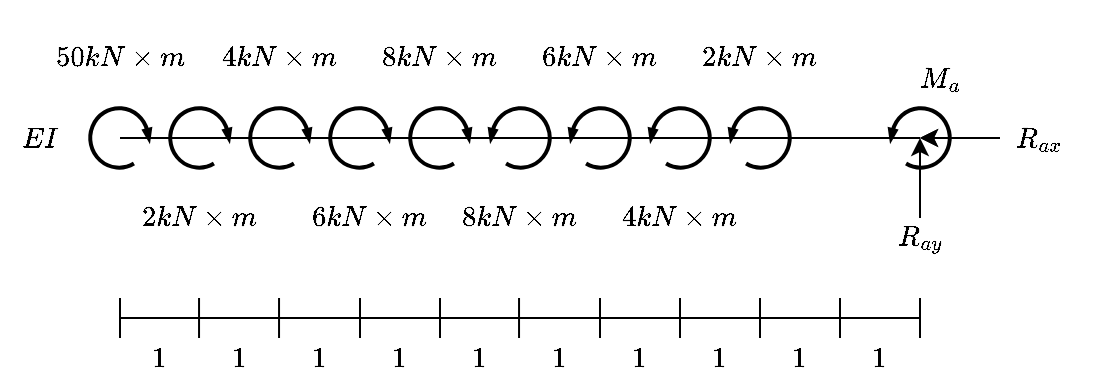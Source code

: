 <mxfile version="15.2.9" type="device"><diagram id="3wqxQpXpAx_bmg-5b5vm" name="Page-1"><mxGraphModel dx="813" dy="430" grid="1" gridSize="10" guides="1" tooltips="1" connect="1" arrows="1" fold="1" page="1" pageScale="1" pageWidth="850" pageHeight="1100" math="1" shadow="0"><root><mxCell id="0"/><mxCell id="1" parent="0"/><mxCell id="gDfdoqJfJN4b6E0qXy2k-1" value="" style="endArrow=none;html=1;startArrow=none;" edge="1" parent="1"><mxGeometry width="50" height="50" relative="1" as="geometry"><mxPoint x="160" y="320" as="sourcePoint"/><mxPoint x="560" y="320" as="targetPoint"/></mxGeometry></mxCell><mxCell id="gDfdoqJfJN4b6E0qXy2k-3" value="" style="endArrow=classic;html=1;" edge="1" parent="1"><mxGeometry width="50" height="50" relative="1" as="geometry"><mxPoint x="600" y="320" as="sourcePoint"/><mxPoint x="560" y="320" as="targetPoint"/></mxGeometry></mxCell><mxCell id="gDfdoqJfJN4b6E0qXy2k-6" value="" style="endArrow=classic;html=1;startArrow=none;" edge="1" parent="1"><mxGeometry width="50" height="50" relative="1" as="geometry"><mxPoint x="570" y="320" as="sourcePoint"/><mxPoint x="560" y="320" as="targetPoint"/></mxGeometry></mxCell><mxCell id="gDfdoqJfJN4b6E0qXy2k-7" value="&lt;div&gt;$$R_{ay}$$&lt;/div&gt;" style="text;html=1;strokeColor=none;fillColor=none;align=center;verticalAlign=middle;whiteSpace=wrap;rounded=0;" vertex="1" parent="1"><mxGeometry x="540" y="360" width="40" height="20" as="geometry"/></mxCell><mxCell id="gDfdoqJfJN4b6E0qXy2k-79" value="$$50 kN \times m $$" style="text;html=1;strokeColor=none;fillColor=none;align=center;verticalAlign=middle;whiteSpace=wrap;rounded=0;" vertex="1" parent="1"><mxGeometry x="140" y="270" width="40" height="20" as="geometry"/></mxCell><mxCell id="gDfdoqJfJN4b6E0qXy2k-80" value="$$EI$$" style="text;html=1;strokeColor=none;fillColor=none;align=center;verticalAlign=middle;whiteSpace=wrap;rounded=0;" vertex="1" parent="1"><mxGeometry x="100" y="310" width="40" height="20" as="geometry"/></mxCell><mxCell id="gDfdoqJfJN4b6E0qXy2k-81" value="" style="group" vertex="1" connectable="0" parent="1"><mxGeometry x="160" y="400" width="400" height="40" as="geometry"/></mxCell><mxCell id="gDfdoqJfJN4b6E0qXy2k-82" value="" style="endArrow=none;html=1;" edge="1" parent="gDfdoqJfJN4b6E0qXy2k-81"><mxGeometry width="50" height="50" relative="1" as="geometry"><mxPoint y="10" as="sourcePoint"/><mxPoint x="400" y="10" as="targetPoint"/></mxGeometry></mxCell><mxCell id="gDfdoqJfJN4b6E0qXy2k-83" value="" style="endArrow=none;html=1;" edge="1" parent="gDfdoqJfJN4b6E0qXy2k-81"><mxGeometry width="50" height="50" relative="1" as="geometry"><mxPoint y="20" as="sourcePoint"/><mxPoint as="targetPoint"/></mxGeometry></mxCell><mxCell id="gDfdoqJfJN4b6E0qXy2k-84" value="" style="endArrow=none;html=1;" edge="1" parent="gDfdoqJfJN4b6E0qXy2k-81"><mxGeometry width="50" height="50" relative="1" as="geometry"><mxPoint x="39.52" y="20" as="sourcePoint"/><mxPoint x="39.52" as="targetPoint"/></mxGeometry></mxCell><mxCell id="gDfdoqJfJN4b6E0qXy2k-85" value="" style="endArrow=none;html=1;" edge="1" parent="gDfdoqJfJN4b6E0qXy2k-81"><mxGeometry width="50" height="50" relative="1" as="geometry"><mxPoint x="79.52" y="20" as="sourcePoint"/><mxPoint x="79.52" as="targetPoint"/></mxGeometry></mxCell><mxCell id="gDfdoqJfJN4b6E0qXy2k-86" value="" style="endArrow=none;html=1;" edge="1" parent="gDfdoqJfJN4b6E0qXy2k-81"><mxGeometry width="50" height="50" relative="1" as="geometry"><mxPoint x="120" y="20" as="sourcePoint"/><mxPoint x="120" as="targetPoint"/></mxGeometry></mxCell><mxCell id="gDfdoqJfJN4b6E0qXy2k-87" value="" style="endArrow=none;html=1;" edge="1" parent="gDfdoqJfJN4b6E0qXy2k-81"><mxGeometry width="50" height="50" relative="1" as="geometry"><mxPoint x="160" y="20" as="sourcePoint"/><mxPoint x="160" as="targetPoint"/></mxGeometry></mxCell><mxCell id="gDfdoqJfJN4b6E0qXy2k-88" value="" style="endArrow=none;html=1;" edge="1" parent="gDfdoqJfJN4b6E0qXy2k-81"><mxGeometry width="50" height="50" relative="1" as="geometry"><mxPoint x="199.52" y="20" as="sourcePoint"/><mxPoint x="199.52" as="targetPoint"/></mxGeometry></mxCell><mxCell id="gDfdoqJfJN4b6E0qXy2k-89" value="" style="endArrow=none;html=1;" edge="1" parent="gDfdoqJfJN4b6E0qXy2k-81"><mxGeometry width="50" height="50" relative="1" as="geometry"><mxPoint x="240" y="20" as="sourcePoint"/><mxPoint x="240" as="targetPoint"/></mxGeometry></mxCell><mxCell id="gDfdoqJfJN4b6E0qXy2k-90" value="" style="endArrow=none;html=1;" edge="1" parent="gDfdoqJfJN4b6E0qXy2k-81"><mxGeometry width="50" height="50" relative="1" as="geometry"><mxPoint x="280" y="20" as="sourcePoint"/><mxPoint x="280" as="targetPoint"/></mxGeometry></mxCell><mxCell id="gDfdoqJfJN4b6E0qXy2k-91" value="" style="endArrow=none;html=1;" edge="1" parent="gDfdoqJfJN4b6E0qXy2k-81"><mxGeometry width="50" height="50" relative="1" as="geometry"><mxPoint x="320" y="20" as="sourcePoint"/><mxPoint x="320" as="targetPoint"/></mxGeometry></mxCell><mxCell id="gDfdoqJfJN4b6E0qXy2k-92" value="" style="endArrow=none;html=1;" edge="1" parent="gDfdoqJfJN4b6E0qXy2k-81"><mxGeometry width="50" height="50" relative="1" as="geometry"><mxPoint x="360" y="20" as="sourcePoint"/><mxPoint x="360" as="targetPoint"/></mxGeometry></mxCell><mxCell id="gDfdoqJfJN4b6E0qXy2k-93" value="" style="endArrow=none;html=1;" edge="1" parent="gDfdoqJfJN4b6E0qXy2k-81"><mxGeometry width="50" height="50" relative="1" as="geometry"><mxPoint x="400" y="20" as="sourcePoint"/><mxPoint x="400" as="targetPoint"/></mxGeometry></mxCell><mxCell id="gDfdoqJfJN4b6E0qXy2k-94" value="$$1$$" style="text;html=1;strokeColor=none;fillColor=none;align=center;verticalAlign=middle;whiteSpace=wrap;rounded=0;" vertex="1" parent="gDfdoqJfJN4b6E0qXy2k-81"><mxGeometry y="20" width="40" height="20" as="geometry"/></mxCell><mxCell id="gDfdoqJfJN4b6E0qXy2k-95" value="$$1$$" style="text;html=1;strokeColor=none;fillColor=none;align=center;verticalAlign=middle;whiteSpace=wrap;rounded=0;" vertex="1" parent="gDfdoqJfJN4b6E0qXy2k-81"><mxGeometry x="40" y="20" width="40" height="20" as="geometry"/></mxCell><mxCell id="gDfdoqJfJN4b6E0qXy2k-96" value="$$1$$" style="text;html=1;strokeColor=none;fillColor=none;align=center;verticalAlign=middle;whiteSpace=wrap;rounded=0;" vertex="1" parent="gDfdoqJfJN4b6E0qXy2k-81"><mxGeometry x="80" y="20" width="40" height="20" as="geometry"/></mxCell><mxCell id="gDfdoqJfJN4b6E0qXy2k-97" value="$$1$$" style="text;html=1;strokeColor=none;fillColor=none;align=center;verticalAlign=middle;whiteSpace=wrap;rounded=0;" vertex="1" parent="gDfdoqJfJN4b6E0qXy2k-81"><mxGeometry x="120" y="20" width="40" height="20" as="geometry"/></mxCell><mxCell id="gDfdoqJfJN4b6E0qXy2k-98" value="$$1$$" style="text;html=1;strokeColor=none;fillColor=none;align=center;verticalAlign=middle;whiteSpace=wrap;rounded=0;" vertex="1" parent="gDfdoqJfJN4b6E0qXy2k-81"><mxGeometry x="160" y="20" width="40" height="20" as="geometry"/></mxCell><mxCell id="gDfdoqJfJN4b6E0qXy2k-99" value="$$1$$" style="text;html=1;strokeColor=none;fillColor=none;align=center;verticalAlign=middle;whiteSpace=wrap;rounded=0;" vertex="1" parent="gDfdoqJfJN4b6E0qXy2k-81"><mxGeometry x="200" y="20" width="40" height="20" as="geometry"/></mxCell><mxCell id="gDfdoqJfJN4b6E0qXy2k-100" value="$$1$$" style="text;html=1;strokeColor=none;fillColor=none;align=center;verticalAlign=middle;whiteSpace=wrap;rounded=0;" vertex="1" parent="gDfdoqJfJN4b6E0qXy2k-81"><mxGeometry x="240" y="20" width="40" height="20" as="geometry"/></mxCell><mxCell id="gDfdoqJfJN4b6E0qXy2k-101" value="$$1$$" style="text;html=1;strokeColor=none;fillColor=none;align=center;verticalAlign=middle;whiteSpace=wrap;rounded=0;" vertex="1" parent="gDfdoqJfJN4b6E0qXy2k-81"><mxGeometry x="280" y="20" width="40" height="20" as="geometry"/></mxCell><mxCell id="gDfdoqJfJN4b6E0qXy2k-102" value="$$1$$" style="text;html=1;strokeColor=none;fillColor=none;align=center;verticalAlign=middle;whiteSpace=wrap;rounded=0;" vertex="1" parent="gDfdoqJfJN4b6E0qXy2k-81"><mxGeometry x="320" y="20" width="40" height="20" as="geometry"/></mxCell><mxCell id="gDfdoqJfJN4b6E0qXy2k-103" value="$$1$$" style="text;html=1;strokeColor=none;fillColor=none;align=center;verticalAlign=middle;whiteSpace=wrap;rounded=0;" vertex="1" parent="gDfdoqJfJN4b6E0qXy2k-81"><mxGeometry x="360" y="20" width="40" height="20" as="geometry"/></mxCell><mxCell id="gDfdoqJfJN4b6E0qXy2k-107" value="&lt;div&gt;$$R_{ax}$$&lt;/div&gt;" style="text;html=1;strokeColor=none;fillColor=none;align=center;verticalAlign=middle;whiteSpace=wrap;rounded=0;" vertex="1" parent="1"><mxGeometry x="600" y="310" width="40" height="20" as="geometry"/></mxCell><mxCell id="gDfdoqJfJN4b6E0qXy2k-108" value="&lt;div&gt;$$M_{a}$$&lt;/div&gt;" style="text;html=1;strokeColor=none;fillColor=none;align=center;verticalAlign=middle;whiteSpace=wrap;rounded=0;" vertex="1" parent="1"><mxGeometry x="550" y="280" width="40" height="20" as="geometry"/></mxCell><mxCell id="gDfdoqJfJN4b6E0qXy2k-118" value="" style="verticalLabelPosition=bottom;html=1;verticalAlign=top;strokeWidth=2;shape=mxgraph.lean_mapping.physical_pull;pointerEvents=1;sketch=0;rotation=-180;flipH=1;" vertex="1" parent="1"><mxGeometry x="185" y="305" width="30" height="30" as="geometry"/></mxCell><mxCell id="gDfdoqJfJN4b6E0qXy2k-133" value="" style="endArrow=classic;html=1;" edge="1" parent="1"><mxGeometry width="50" height="50" relative="1" as="geometry"><mxPoint x="560" y="360" as="sourcePoint"/><mxPoint x="560" y="320" as="targetPoint"/></mxGeometry></mxCell><mxCell id="gDfdoqJfJN4b6E0qXy2k-139" value="" style="verticalLabelPosition=bottom;html=1;verticalAlign=top;strokeWidth=2;shape=mxgraph.lean_mapping.physical_pull;pointerEvents=1;sketch=0;rotation=-180;flipH=0;" vertex="1" parent="1"><mxGeometry x="545" y="305" width="30" height="30" as="geometry"/></mxCell><mxCell id="gDfdoqJfJN4b6E0qXy2k-150" value="" style="verticalLabelPosition=bottom;html=1;verticalAlign=top;strokeWidth=2;shape=mxgraph.lean_mapping.physical_pull;pointerEvents=1;sketch=0;rotation=-180;flipH=1;" vertex="1" parent="1"><mxGeometry x="145" y="305" width="30" height="30" as="geometry"/></mxCell><mxCell id="gDfdoqJfJN4b6E0qXy2k-155" value="" style="verticalLabelPosition=bottom;html=1;verticalAlign=top;strokeWidth=2;shape=mxgraph.lean_mapping.physical_pull;pointerEvents=1;sketch=0;rotation=-180;flipH=1;" vertex="1" parent="1"><mxGeometry x="265" y="305" width="30" height="30" as="geometry"/></mxCell><mxCell id="gDfdoqJfJN4b6E0qXy2k-156" value="" style="verticalLabelPosition=bottom;html=1;verticalAlign=top;strokeWidth=2;shape=mxgraph.lean_mapping.physical_pull;pointerEvents=1;sketch=0;rotation=-180;flipH=1;" vertex="1" parent="1"><mxGeometry x="225" y="305" width="30" height="30" as="geometry"/></mxCell><mxCell id="gDfdoqJfJN4b6E0qXy2k-157" value="" style="verticalLabelPosition=bottom;html=1;verticalAlign=top;strokeWidth=2;shape=mxgraph.lean_mapping.physical_pull;pointerEvents=1;sketch=0;rotation=-180;flipH=1;" vertex="1" parent="1"><mxGeometry x="305" y="305" width="30" height="30" as="geometry"/></mxCell><mxCell id="gDfdoqJfJN4b6E0qXy2k-158" value="" style="verticalLabelPosition=bottom;html=1;verticalAlign=top;strokeWidth=2;shape=mxgraph.lean_mapping.physical_pull;pointerEvents=1;sketch=0;rotation=-180;flipH=0;" vertex="1" parent="1"><mxGeometry x="345" y="305" width="30" height="30" as="geometry"/></mxCell><mxCell id="gDfdoqJfJN4b6E0qXy2k-159" value="" style="verticalLabelPosition=bottom;html=1;verticalAlign=top;strokeWidth=2;shape=mxgraph.lean_mapping.physical_pull;pointerEvents=1;sketch=0;rotation=-180;flipH=0;" vertex="1" parent="1"><mxGeometry x="385" y="305" width="30" height="30" as="geometry"/></mxCell><mxCell id="gDfdoqJfJN4b6E0qXy2k-160" value="" style="verticalLabelPosition=bottom;html=1;verticalAlign=top;strokeWidth=2;shape=mxgraph.lean_mapping.physical_pull;pointerEvents=1;sketch=0;rotation=-180;flipH=0;" vertex="1" parent="1"><mxGeometry x="425" y="305" width="30" height="30" as="geometry"/></mxCell><mxCell id="gDfdoqJfJN4b6E0qXy2k-161" value="" style="verticalLabelPosition=bottom;html=1;verticalAlign=top;strokeWidth=2;shape=mxgraph.lean_mapping.physical_pull;pointerEvents=1;sketch=0;rotation=-180;flipH=0;" vertex="1" parent="1"><mxGeometry x="465" y="305" width="30" height="30" as="geometry"/></mxCell><mxCell id="gDfdoqJfJN4b6E0qXy2k-162" value="$$2 kN \times m $$" style="text;html=1;strokeColor=none;fillColor=none;align=center;verticalAlign=middle;whiteSpace=wrap;rounded=0;" vertex="1" parent="1"><mxGeometry x="180" y="350" width="40" height="20" as="geometry"/></mxCell><mxCell id="gDfdoqJfJN4b6E0qXy2k-163" value="$$4 kN \times m $$" style="text;html=1;strokeColor=none;fillColor=none;align=center;verticalAlign=middle;whiteSpace=wrap;rounded=0;" vertex="1" parent="1"><mxGeometry x="220" y="270" width="40" height="20" as="geometry"/></mxCell><mxCell id="gDfdoqJfJN4b6E0qXy2k-164" value="$$6 kN \times m $$" style="text;html=1;strokeColor=none;fillColor=none;align=center;verticalAlign=middle;whiteSpace=wrap;rounded=0;" vertex="1" parent="1"><mxGeometry x="265" y="350" width="40" height="20" as="geometry"/></mxCell><mxCell id="gDfdoqJfJN4b6E0qXy2k-165" value="$$8 kN \times m $$" style="text;html=1;strokeColor=none;fillColor=none;align=center;verticalAlign=middle;whiteSpace=wrap;rounded=0;" vertex="1" parent="1"><mxGeometry x="300" y="270" width="40" height="20" as="geometry"/></mxCell><mxCell id="gDfdoqJfJN4b6E0qXy2k-166" value="$$6 kN \times m $$" style="text;html=1;strokeColor=none;fillColor=none;align=center;verticalAlign=middle;whiteSpace=wrap;rounded=0;" vertex="1" parent="1"><mxGeometry x="380" y="270" width="40" height="20" as="geometry"/></mxCell><mxCell id="gDfdoqJfJN4b6E0qXy2k-167" value="$$8 kN \times m $$" style="text;html=1;strokeColor=none;fillColor=none;align=center;verticalAlign=middle;whiteSpace=wrap;rounded=0;" vertex="1" parent="1"><mxGeometry x="340" y="350" width="40" height="20" as="geometry"/></mxCell><mxCell id="gDfdoqJfJN4b6E0qXy2k-168" value="$$4 kN \times m $$" style="text;html=1;strokeColor=none;fillColor=none;align=center;verticalAlign=middle;whiteSpace=wrap;rounded=0;" vertex="1" parent="1"><mxGeometry x="420" y="350" width="40" height="20" as="geometry"/></mxCell><mxCell id="gDfdoqJfJN4b6E0qXy2k-169" value="$$2 kN \times m $$" style="text;html=1;strokeColor=none;fillColor=none;align=center;verticalAlign=middle;whiteSpace=wrap;rounded=0;" vertex="1" parent="1"><mxGeometry x="460" y="270" width="40" height="20" as="geometry"/></mxCell></root></mxGraphModel></diagram></mxfile>